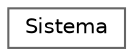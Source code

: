 digraph "Gráfico de Hierarquia de Classes"
{
 // LATEX_PDF_SIZE
  bgcolor="transparent";
  edge [fontname=Helvetica,fontsize=10,labelfontname=Helvetica,labelfontsize=10];
  node [fontname=Helvetica,fontsize=10,shape=box,height=0.2,width=0.4];
  rankdir="LR";
  Node0 [id="Node000000",label="Sistema",height=0.2,width=0.4,color="grey40", fillcolor="white", style="filled",URL="$classSistema.html",tooltip="Classe base para sistemas do loop principal."];
}
